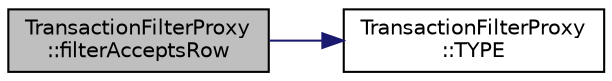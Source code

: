 digraph "TransactionFilterProxy::filterAcceptsRow"
{
  edge [fontname="Helvetica",fontsize="10",labelfontname="Helvetica",labelfontsize="10"];
  node [fontname="Helvetica",fontsize="10",shape=record];
  rankdir="LR";
  Node2 [label="TransactionFilterProxy\l::filterAcceptsRow",height=0.2,width=0.4,color="black", fillcolor="grey75", style="filled", fontcolor="black"];
  Node2 -> Node3 [color="midnightblue",fontsize="10",style="solid",fontname="Helvetica"];
  Node3 [label="TransactionFilterProxy\l::TYPE",height=0.2,width=0.4,color="black", fillcolor="white", style="filled",URL="$d2/ddd/class_transaction_filter_proxy.html#aaacec79a6362b13ee4cfab7f770e33b5"];
}
